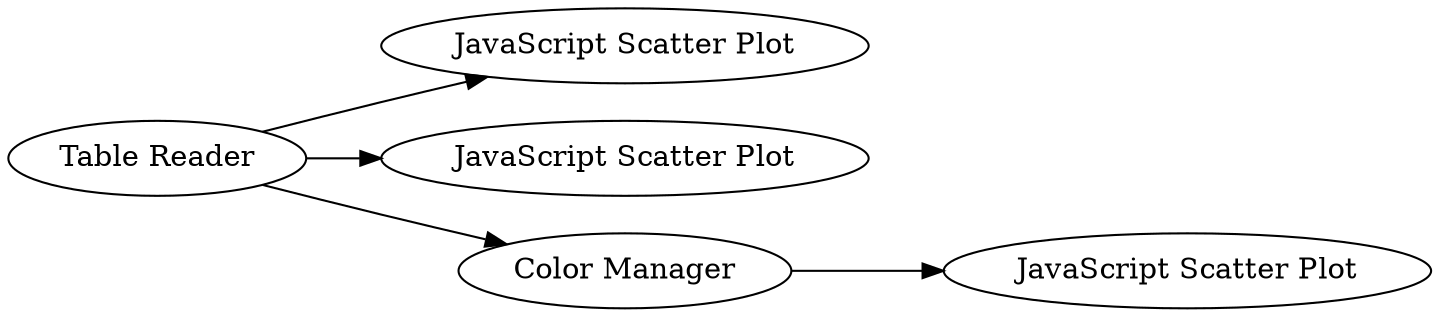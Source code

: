 digraph {
	"7345411984880591703_14" [label="JavaScript Scatter Plot"]
	"7345411984880591703_9" [label="JavaScript Scatter Plot"]
	"7345411984880591703_10" [label="JavaScript Scatter Plot"]
	"7345411984880591703_3" [label="Color Manager"]
	"7345411984880591703_13" [label="Table Reader"]
	"7345411984880591703_13" -> "7345411984880591703_3"
	"7345411984880591703_3" -> "7345411984880591703_9"
	"7345411984880591703_13" -> "7345411984880591703_14"
	"7345411984880591703_13" -> "7345411984880591703_10"
	rankdir=LR
}
